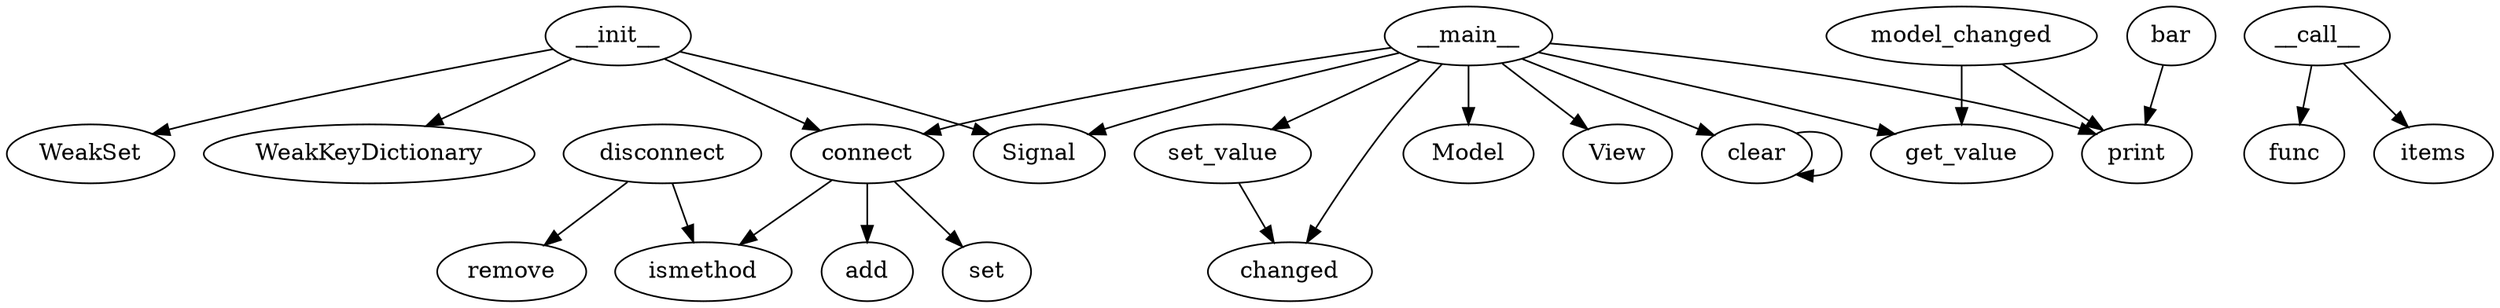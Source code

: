 digraph  {
__init__;
WeakSet;
WeakKeyDictionary;
__call__;
func;
items;
connect;
ismethod;
set;
add;
disconnect;
remove;
clear;
Signal;
set_value;
changed;
get_value;
model_changed;
print;
bar;
__main__;
Model;
View;
__init__ -> WeakSet;
__init__ -> WeakKeyDictionary;
__init__ -> Signal;
__init__ -> connect;
__call__ -> func;
__call__ -> items;
connect -> ismethod;
connect -> set;
connect -> add;
disconnect -> ismethod;
disconnect -> remove;
clear -> clear;
set_value -> changed;
model_changed -> print;
model_changed -> get_value;
bar -> print;
__main__ -> Signal;
__main__ -> changed;
__main__ -> connect;
__main__ -> print;
__main__ -> get_value;
__main__ -> Model;
__main__ -> View;
__main__ -> set_value;
__main__ -> clear;
}
